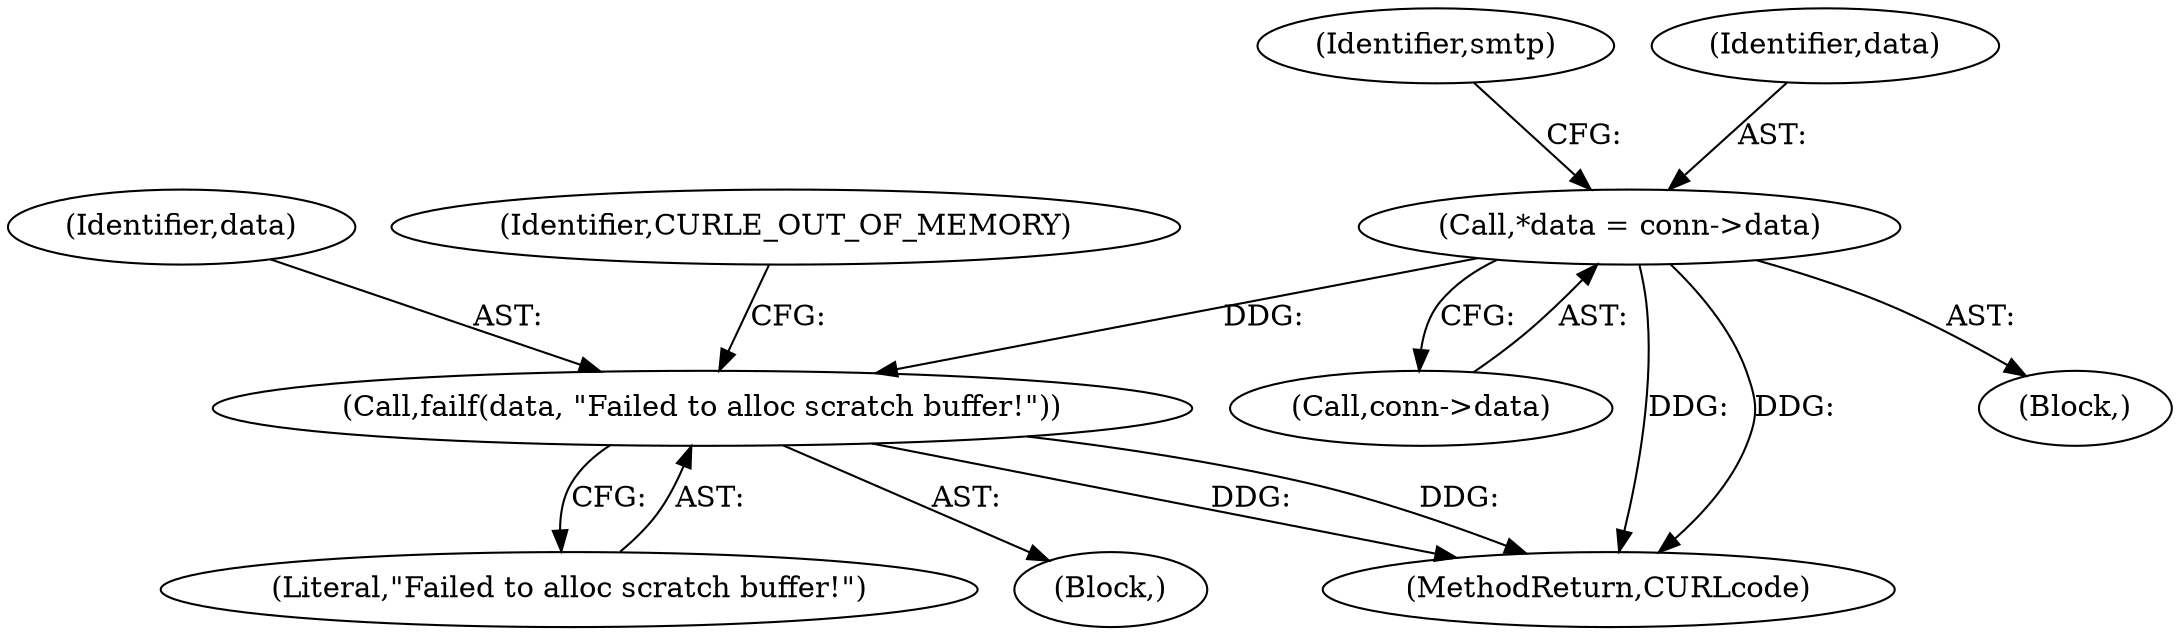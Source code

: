 digraph "0_curl_ba1dbd78e5f1ed67c1b8d37ac89d90e5e330b628@pointer" {
"1000123" [label="(Call,*data = conn->data)"];
"1000182" [label="(Call,failf(data, \"Failed to alloc scratch buffer!\"))"];
"1000125" [label="(Call,conn->data)"];
"1000130" [label="(Identifier,smtp)"];
"1000183" [label="(Identifier,data)"];
"1000182" [label="(Call,failf(data, \"Failed to alloc scratch buffer!\"))"];
"1000184" [label="(Literal,\"Failed to alloc scratch buffer!\")"];
"1000186" [label="(Identifier,CURLE_OUT_OF_MEMORY)"];
"1000181" [label="(Block,)"];
"1000417" [label="(MethodReturn,CURLcode)"];
"1000119" [label="(Block,)"];
"1000123" [label="(Call,*data = conn->data)"];
"1000124" [label="(Identifier,data)"];
"1000123" -> "1000119"  [label="AST: "];
"1000123" -> "1000125"  [label="CFG: "];
"1000124" -> "1000123"  [label="AST: "];
"1000125" -> "1000123"  [label="AST: "];
"1000130" -> "1000123"  [label="CFG: "];
"1000123" -> "1000417"  [label="DDG: "];
"1000123" -> "1000417"  [label="DDG: "];
"1000123" -> "1000182"  [label="DDG: "];
"1000182" -> "1000181"  [label="AST: "];
"1000182" -> "1000184"  [label="CFG: "];
"1000183" -> "1000182"  [label="AST: "];
"1000184" -> "1000182"  [label="AST: "];
"1000186" -> "1000182"  [label="CFG: "];
"1000182" -> "1000417"  [label="DDG: "];
"1000182" -> "1000417"  [label="DDG: "];
}
